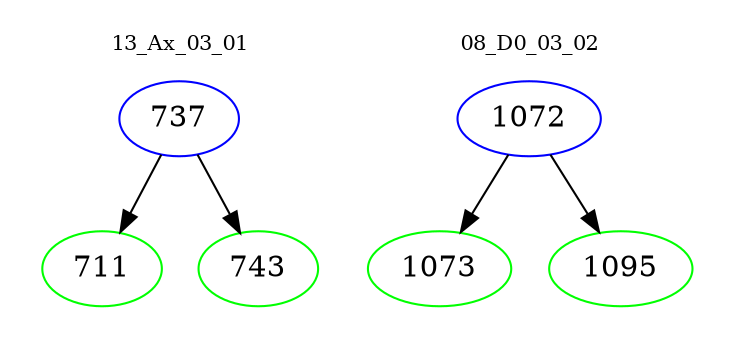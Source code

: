 digraph{
subgraph cluster_0 {
color = white
label = "13_Ax_03_01";
fontsize=10;
T0_737 [label="737", color="blue"]
T0_737 -> T0_711 [color="black"]
T0_711 [label="711", color="green"]
T0_737 -> T0_743 [color="black"]
T0_743 [label="743", color="green"]
}
subgraph cluster_1 {
color = white
label = "08_D0_03_02";
fontsize=10;
T1_1072 [label="1072", color="blue"]
T1_1072 -> T1_1073 [color="black"]
T1_1073 [label="1073", color="green"]
T1_1072 -> T1_1095 [color="black"]
T1_1095 [label="1095", color="green"]
}
}

